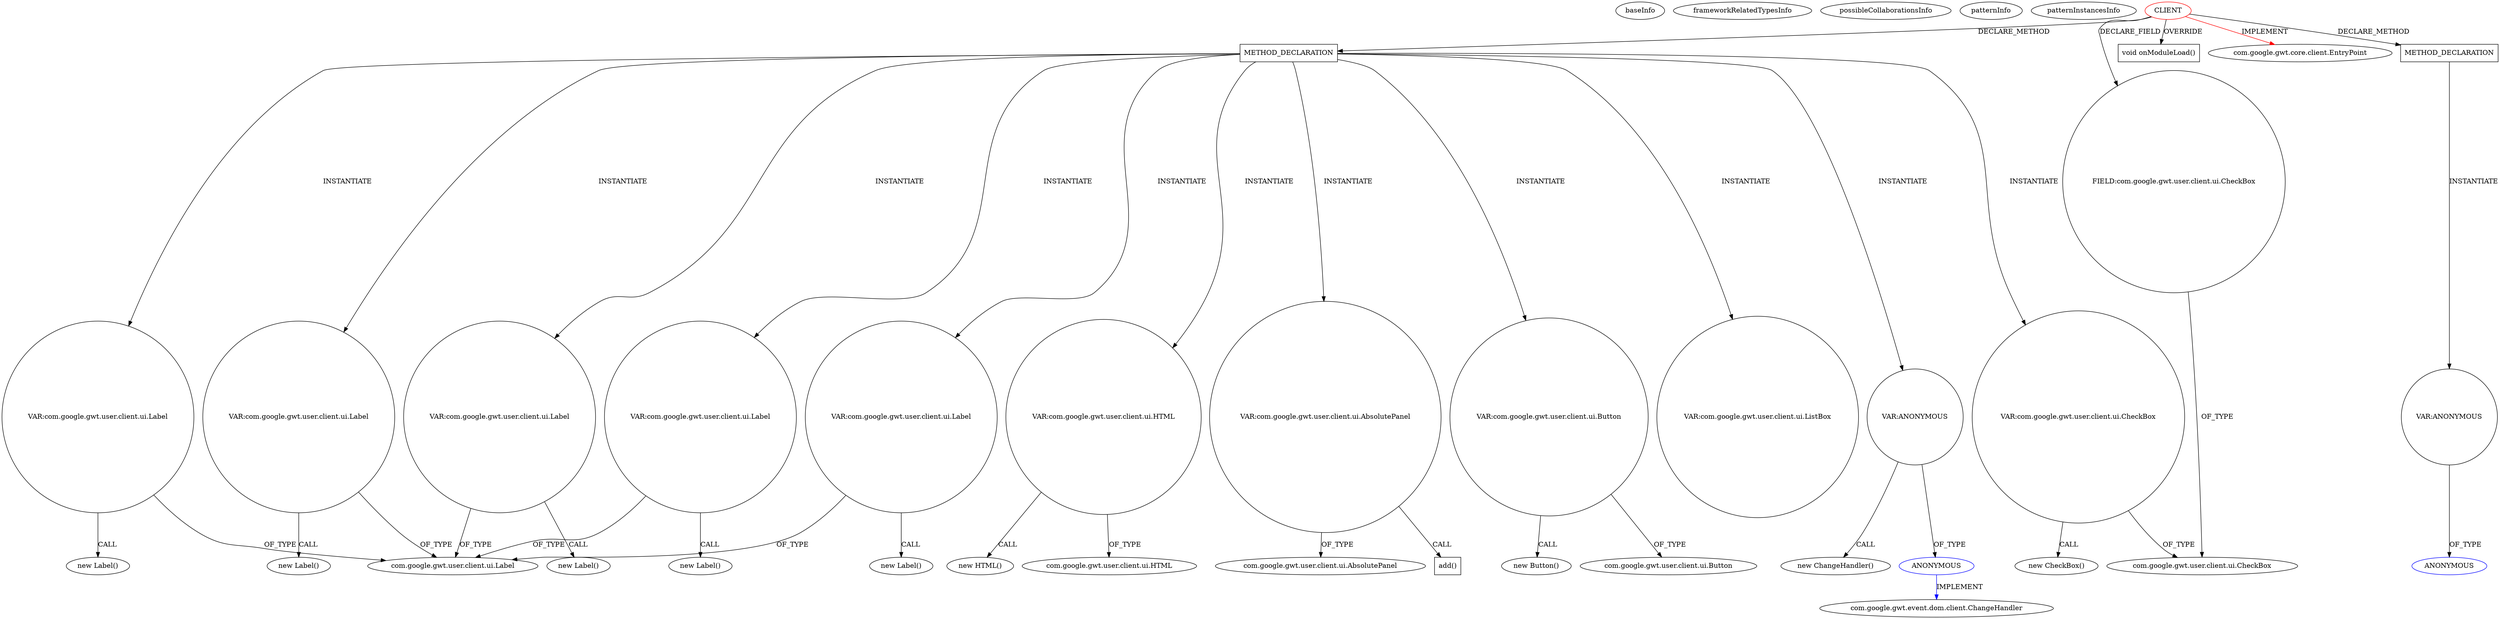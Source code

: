 digraph {
baseInfo[graphId=1027,category="pattern",isAnonymous=false,possibleRelation=true]
frameworkRelatedTypesInfo[0="com.google.gwt.core.client.EntryPoint"]
possibleCollaborationsInfo[0="1027~INSTANTIATION-CLIENT_METHOD_DECLARATION-~com.google.gwt.core.client.EntryPoint ~com.google.gwt.event.dom.client.ChangeHandler ~false~true"]
patternInfo[frequency=2.0,patternRootClient=0]
patternInstancesInfo[0="spydon-esiade~/spydon-esiade/esiade-master/src/net/esiade/client/Esiade.java~Esiade~4504",1="DeannaSurma-Census~/DeannaSurma-Census/Census-master/src/com/cs4302/census/client/Census.java~Census~109"]
113[label="new ChangeHandler()",vertexType="CONSTRUCTOR_CALL",isFrameworkType=false]
114[label="VAR:ANONYMOUS",vertexType="VARIABLE_EXPRESION",isFrameworkType=false,shape=circle]
115[label="ANONYMOUS",vertexType="REFERENCE_ANONYMOUS_DECLARATION",isFrameworkType=false,color=blue]
116[label="com.google.gwt.event.dom.client.ChangeHandler",vertexType="FRAMEWORK_INTERFACE_TYPE",isFrameworkType=false]
77[label="METHOD_DECLARATION",vertexType="CLIENT_METHOD_DECLARATION",isFrameworkType=false,shape=box]
0[label="CLIENT",vertexType="ROOT_CLIENT_CLASS_DECLARATION",isFrameworkType=false,color=red]
18[label="FIELD:com.google.gwt.user.client.ui.CheckBox",vertexType="FIELD_DECLARATION",isFrameworkType=false,shape=circle]
20[label="void onModuleLoad()",vertexType="OVERRIDING_METHOD_DECLARATION",isFrameworkType=false,shape=box]
19[label="com.google.gwt.user.client.ui.CheckBox",vertexType="FRAMEWORK_CLASS_TYPE",isFrameworkType=false]
1[label="com.google.gwt.core.client.EntryPoint",vertexType="FRAMEWORK_INTERFACE_TYPE",isFrameworkType=false]
302[label="VAR:com.google.gwt.user.client.ui.CheckBox",vertexType="VARIABLE_EXPRESION",isFrameworkType=false,shape=circle]
301[label="new CheckBox()",vertexType="CONSTRUCTOR_CALL",isFrameworkType=false]
355[label="METHOD_DECLARATION",vertexType="CLIENT_METHOD_DECLARATION",isFrameworkType=false,shape=box]
322[label="VAR:com.google.gwt.user.client.ui.Label",vertexType="VARIABLE_EXPRESION",isFrameworkType=false,shape=circle]
5[label="com.google.gwt.user.client.ui.Label",vertexType="FRAMEWORK_CLASS_TYPE",isFrameworkType=false]
90[label="VAR:com.google.gwt.user.client.ui.Label",vertexType="VARIABLE_EXPRESION",isFrameworkType=false,shape=circle]
286[label="VAR:com.google.gwt.user.client.ui.Label",vertexType="VARIABLE_EXPRESION",isFrameworkType=false,shape=circle]
95[label="VAR:com.google.gwt.user.client.ui.Label",vertexType="VARIABLE_EXPRESION",isFrameworkType=false,shape=circle]
82[label="VAR:com.google.gwt.user.client.ui.Label",vertexType="VARIABLE_EXPRESION",isFrameworkType=false,shape=circle]
325[label="VAR:com.google.gwt.user.client.ui.HTML",vertexType="VARIABLE_EXPRESION",isFrameworkType=false,shape=circle]
324[label="new HTML()",vertexType="CONSTRUCTOR_CALL",isFrameworkType=false]
285[label="new Label()",vertexType="CONSTRUCTOR_CALL",isFrameworkType=false]
81[label="new Label()",vertexType="CONSTRUCTOR_CALL",isFrameworkType=false]
366[label="VAR:ANONYMOUS",vertexType="VARIABLE_EXPRESION",isFrameworkType=false,shape=circle]
367[label="ANONYMOUS",vertexType="REFERENCE_ANONYMOUS_DECLARATION",isFrameworkType=false,color=blue]
94[label="new Label()",vertexType="CONSTRUCTOR_CALL",isFrameworkType=false]
321[label="new Label()",vertexType="CONSTRUCTOR_CALL",isFrameworkType=false]
89[label="new Label()",vertexType="CONSTRUCTOR_CALL",isFrameworkType=false]
84[label="VAR:com.google.gwt.user.client.ui.AbsolutePanel",vertexType="VARIABLE_EXPRESION",isFrameworkType=false,shape=circle]
86[label="com.google.gwt.user.client.ui.AbsolutePanel",vertexType="FRAMEWORK_CLASS_TYPE",isFrameworkType=false]
233[label="add()",vertexType="INSIDE_CALL",isFrameworkType=false,shape=box]
314[label="VAR:com.google.gwt.user.client.ui.Button",vertexType="VARIABLE_EXPRESION",isFrameworkType=false,shape=circle]
313[label="new Button()",vertexType="CONSTRUCTOR_CALL",isFrameworkType=false]
326[label="com.google.gwt.user.client.ui.HTML",vertexType="FRAMEWORK_CLASS_TYPE",isFrameworkType=false]
29[label="com.google.gwt.user.client.ui.Button",vertexType="FRAMEWORK_CLASS_TYPE",isFrameworkType=false]
255[label="VAR:com.google.gwt.user.client.ui.ListBox",vertexType="VARIABLE_EXPRESION",isFrameworkType=false,shape=circle]
115->116[label="IMPLEMENT",color=blue]
82->5[label="OF_TYPE"]
0->1[label="IMPLEMENT",color=red]
77->286[label="INSTANTIATE"]
325->326[label="OF_TYPE"]
114->113[label="CALL"]
314->313[label="CALL"]
77->302[label="INSTANTIATE"]
77->322[label="INSTANTIATE"]
95->5[label="OF_TYPE"]
77->255[label="INSTANTIATE"]
114->115[label="OF_TYPE"]
302->19[label="OF_TYPE"]
90->89[label="CALL"]
90->5[label="OF_TYPE"]
77->84[label="INSTANTIATE"]
84->86[label="OF_TYPE"]
322->321[label="CALL"]
366->367[label="OF_TYPE"]
286->5[label="OF_TYPE"]
18->19[label="OF_TYPE"]
77->90[label="INSTANTIATE"]
325->324[label="CALL"]
322->5[label="OF_TYPE"]
77->114[label="INSTANTIATE"]
77->95[label="INSTANTIATE"]
77->82[label="INSTANTIATE"]
0->355[label="DECLARE_METHOD"]
355->366[label="INSTANTIATE"]
286->285[label="CALL"]
314->29[label="OF_TYPE"]
82->81[label="CALL"]
77->325[label="INSTANTIATE"]
0->77[label="DECLARE_METHOD"]
302->301[label="CALL"]
95->94[label="CALL"]
0->18[label="DECLARE_FIELD"]
77->314[label="INSTANTIATE"]
0->20[label="OVERRIDE"]
84->233[label="CALL"]
}
